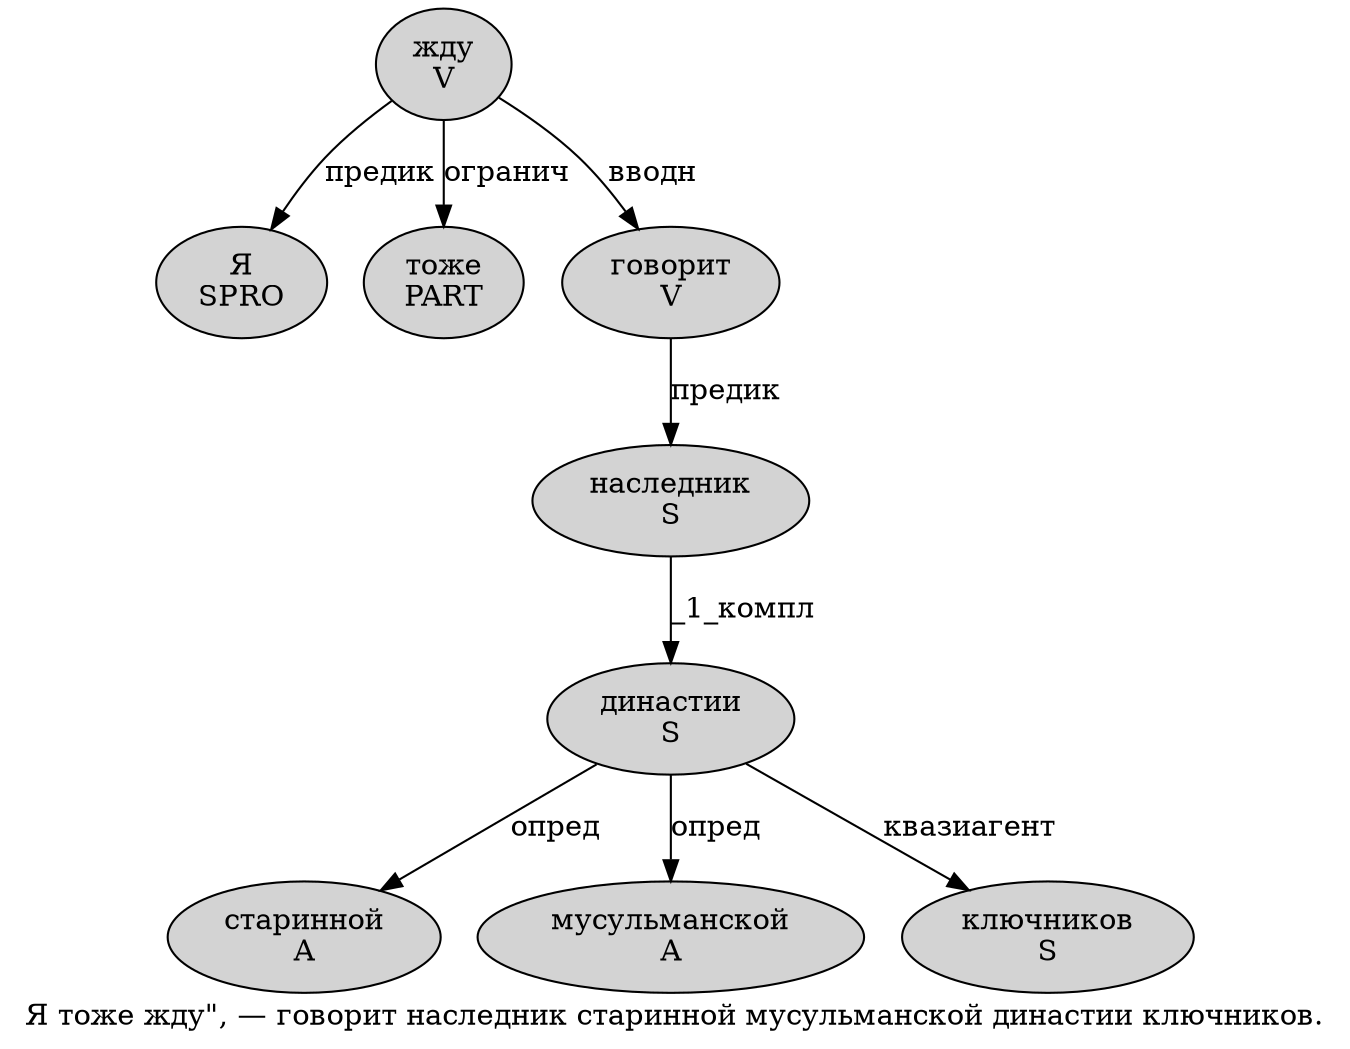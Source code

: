 digraph SENTENCE_319 {
	graph [label="Я тоже жду\", — говорит наследник старинной мусульманской династии ключников."]
	node [style=filled]
		0 [label="Я
SPRO" color="" fillcolor=lightgray penwidth=1 shape=ellipse]
		1 [label="тоже
PART" color="" fillcolor=lightgray penwidth=1 shape=ellipse]
		2 [label="жду
V" color="" fillcolor=lightgray penwidth=1 shape=ellipse]
		6 [label="говорит
V" color="" fillcolor=lightgray penwidth=1 shape=ellipse]
		7 [label="наследник
S" color="" fillcolor=lightgray penwidth=1 shape=ellipse]
		8 [label="старинной
A" color="" fillcolor=lightgray penwidth=1 shape=ellipse]
		9 [label="мусульманской
A" color="" fillcolor=lightgray penwidth=1 shape=ellipse]
		10 [label="династии
S" color="" fillcolor=lightgray penwidth=1 shape=ellipse]
		11 [label="ключников
S" color="" fillcolor=lightgray penwidth=1 shape=ellipse]
			2 -> 0 [label="предик"]
			2 -> 1 [label="огранич"]
			2 -> 6 [label="вводн"]
			6 -> 7 [label="предик"]
			10 -> 8 [label="опред"]
			10 -> 9 [label="опред"]
			10 -> 11 [label="квазиагент"]
			7 -> 10 [label="_1_компл"]
}